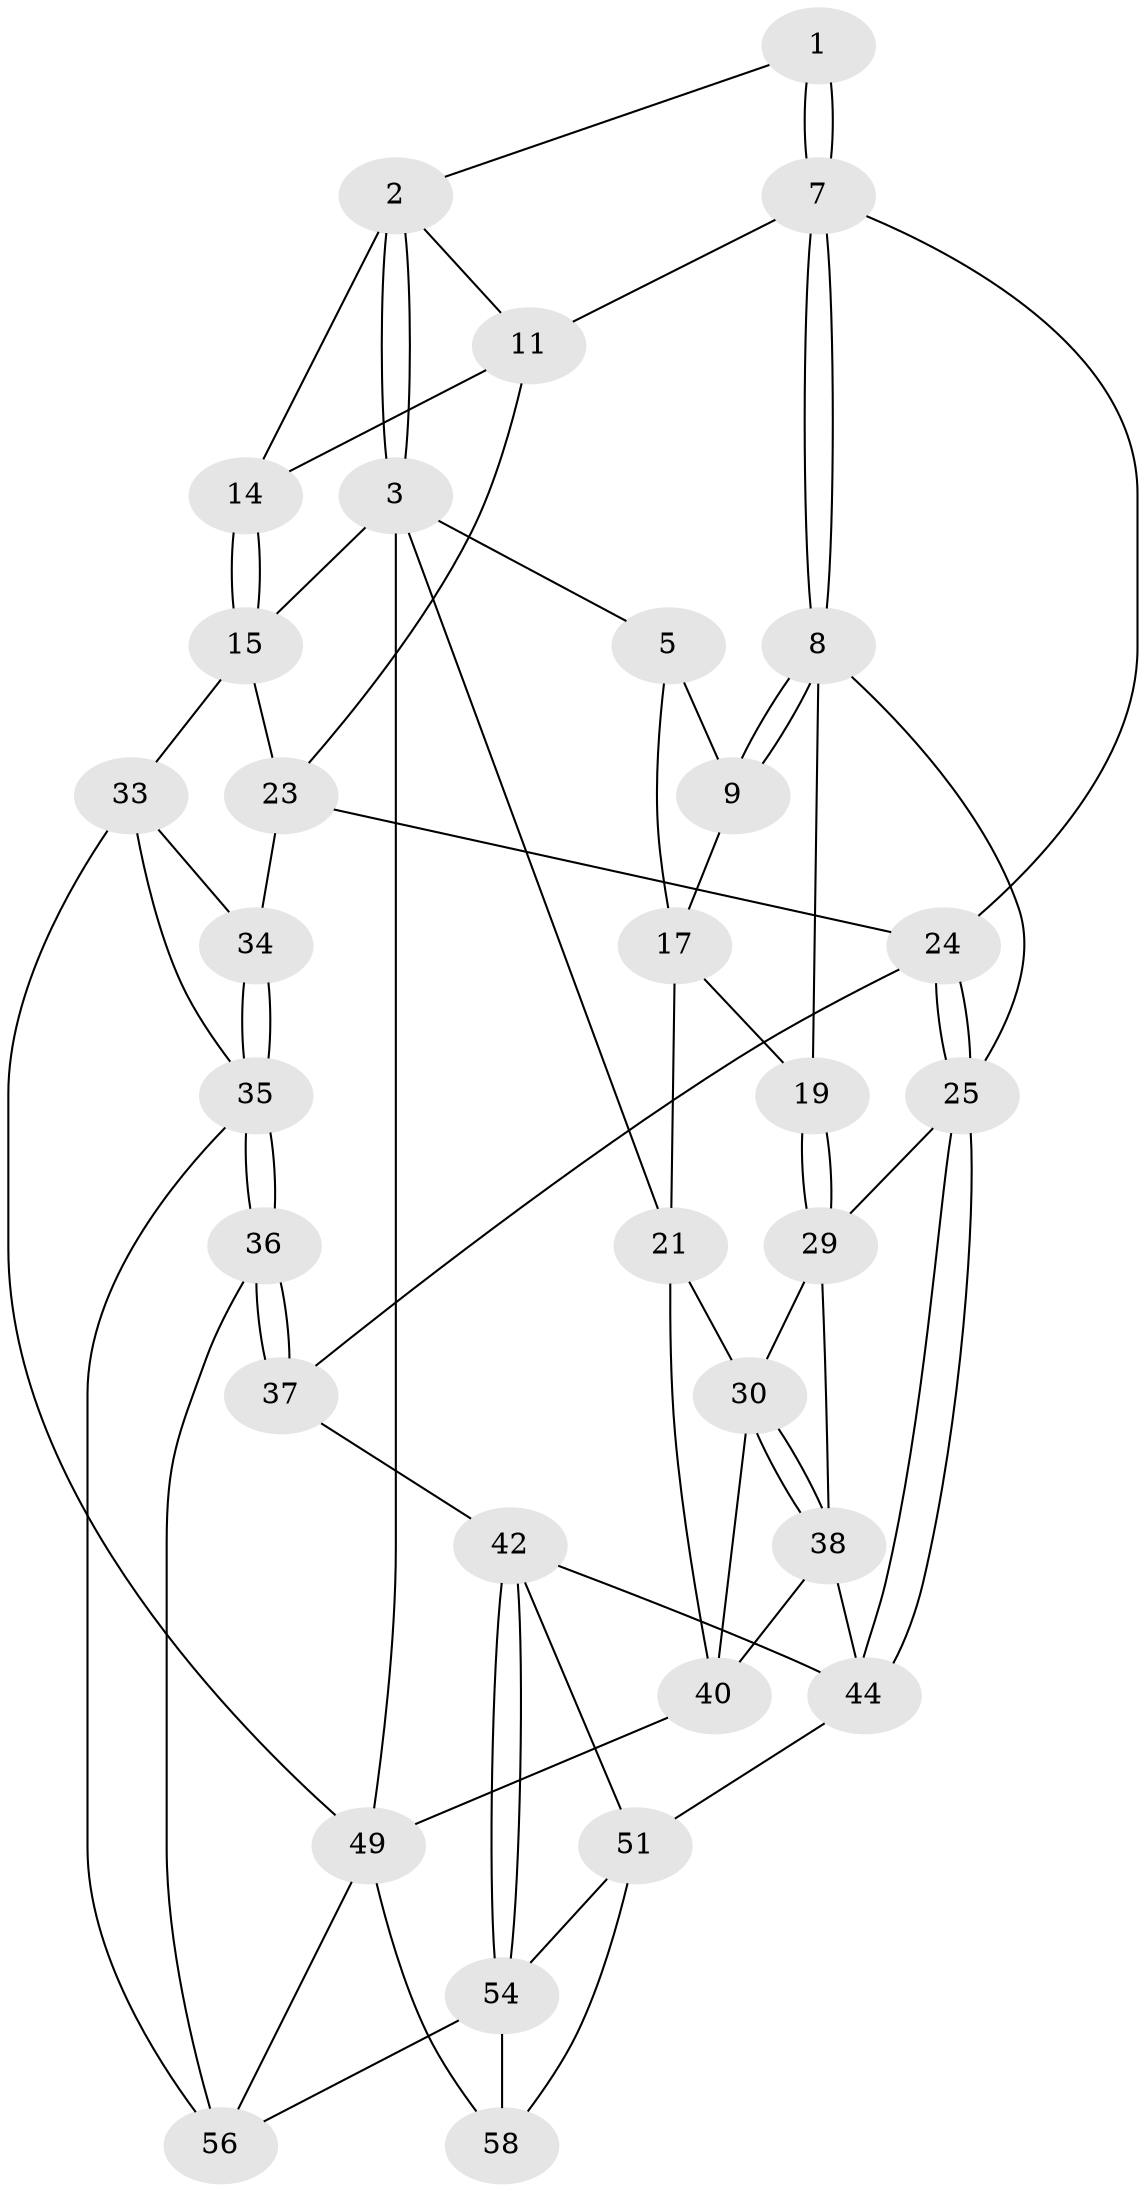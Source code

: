 // Generated by graph-tools (version 1.1) at 2025/24/03/03/25 07:24:37]
// undirected, 32 vertices, 73 edges
graph export_dot {
graph [start="1"]
  node [color=gray90,style=filled];
  1 [pos="+0.7139429163888892+0"];
  2 [pos="+0.7759246422979809+0",super="+10"];
  3 [pos="+1+0",super="+4"];
  5 [pos="+0+0",super="+6"];
  7 [pos="+0.5480378171280308+0.3062054993525581",super="+13"];
  8 [pos="+0.4650058491581789+0.2871711364775937",super="+18"];
  9 [pos="+0.3451225147130804+0.14976148596237052"];
  11 [pos="+0.6411960669638443+0.30129526428879594",super="+12"];
  14 [pos="+0.8756509864903402+0.22499829884966224"];
  15 [pos="+0.9429890178982208+0.29635697317852655",super="+16"];
  17 [pos="+0.0964543463632774+0.04534365042143605",super="+20"];
  19 [pos="+0.2188005336831742+0.4417112875060035"];
  21 [pos="+0+0.5698295581124337",super="+22"];
  23 [pos="+0.7230592627080332+0.460846141294931",super="+27"];
  24 [pos="+0.4680330756169019+0.5999365890668724",super="+28"];
  25 [pos="+0.4195236932002354+0.6261678899543582",super="+26"];
  29 [pos="+0.2526745651767231+0.4942015163270766",super="+32"];
  30 [pos="+0.17685360747298404+0.6592775707507343",super="+31"];
  33 [pos="+1+0.49954875655273157",super="+47"];
  34 [pos="+0.800047883338439+0.5850903010876217"];
  35 [pos="+0.8052748657365489+0.7301792665667437",super="+48"];
  36 [pos="+0.7661075996177583+0.7881292376675806",super="+50"];
  37 [pos="+0.610177651240751+0.6577045050865218",super="+41"];
  38 [pos="+0.27881008937584423+0.665368217421424",super="+39"];
  40 [pos="+0.18690574793942913+0.8523491055559415",super="+46"];
  42 [pos="+0.5242217422735792+0.8063244371184922",super="+43"];
  44 [pos="+0.42327458624591247+0.6771869439300988",super="+45"];
  49 [pos="+1+1",super="+53"];
  51 [pos="+0.43834825065281796+0.8431257630846409",super="+52"];
  54 [pos="+0.70971317350053+1",super="+55"];
  56 [pos="+0.7653560487215456+1",super="+57"];
  58 [pos="+0.29464688249756066+1"];
  1 -- 2;
  1 -- 7;
  1 -- 7;
  2 -- 3;
  2 -- 3;
  2 -- 11;
  2 -- 14;
  3 -- 49 [weight=2];
  3 -- 5;
  3 -- 15;
  3 -- 21;
  5 -- 17;
  5 -- 9;
  7 -- 8;
  7 -- 8;
  7 -- 24;
  7 -- 11;
  8 -- 9;
  8 -- 9;
  8 -- 25;
  8 -- 19;
  9 -- 17;
  11 -- 14;
  11 -- 23;
  14 -- 15;
  14 -- 15;
  15 -- 23;
  15 -- 33;
  17 -- 19;
  17 -- 21;
  19 -- 29;
  19 -- 29;
  21 -- 40;
  21 -- 30;
  23 -- 24;
  23 -- 34;
  24 -- 25;
  24 -- 25;
  24 -- 37;
  25 -- 44;
  25 -- 44;
  25 -- 29;
  29 -- 30;
  29 -- 38;
  30 -- 38;
  30 -- 38;
  30 -- 40;
  33 -- 34;
  33 -- 49;
  33 -- 35;
  34 -- 35;
  34 -- 35;
  35 -- 36;
  35 -- 36;
  35 -- 56;
  36 -- 37 [weight=2];
  36 -- 37;
  36 -- 56;
  37 -- 42;
  38 -- 40;
  38 -- 44;
  40 -- 49;
  42 -- 54;
  42 -- 54;
  42 -- 51;
  42 -- 44;
  44 -- 51;
  49 -- 56;
  49 -- 58;
  51 -- 54;
  51 -- 58;
  54 -- 58;
  54 -- 56;
}
